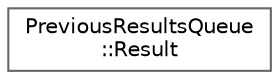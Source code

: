 digraph "Graphical Class Hierarchy"
{
 // LATEX_PDF_SIZE
  bgcolor="transparent";
  edge [fontname=Helvetica,fontsize=10,labelfontname=Helvetica,labelfontsize=10];
  node [fontname=Helvetica,fontsize=10,shape=box,height=0.2,width=0.4];
  rankdir="LR";
  Node0 [id="Node000000",label="PreviousResultsQueue\l::Result",height=0.2,width=0.4,color="grey40", fillcolor="white", style="filled",URL="$struct_previous_results_queue_1_1_result.html",tooltip=" "];
}
